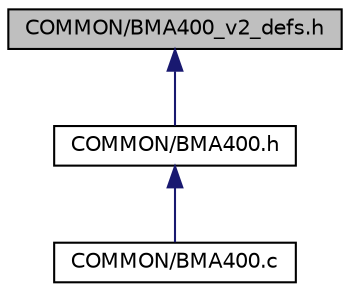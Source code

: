 digraph "COMMON/BMA400_v2_defs.h"
{
 // LATEX_PDF_SIZE
  edge [fontname="Helvetica",fontsize="10",labelfontname="Helvetica",labelfontsize="10"];
  node [fontname="Helvetica",fontsize="10",shape=record];
  Node5 [label="COMMON/BMA400_v2_defs.h",height=0.2,width=0.4,color="black", fillcolor="grey75", style="filled", fontcolor="black",tooltip="List of all register you need with LABEL and different enum for a clear application code for BMA400 a..."];
  Node5 -> Node6 [dir="back",color="midnightblue",fontsize="10",style="solid",fontname="Helvetica"];
  Node6 [label="COMMON/BMA400.h",height=0.2,width=0.4,color="black", fillcolor="white", style="filled",URL="$_b_m_a400_8h.html",tooltip="Library to handle communication between MCU & BMA400 using I2C driver (3 axis accelerometer from Bosh..."];
  Node6 -> Node7 [dir="back",color="midnightblue",fontsize="10",style="solid",fontname="Helvetica"];
  Node7 [label="COMMON/BMA400.c",height=0.2,width=0.4,color="black", fillcolor="white", style="filled",URL="$_b_m_a400_8c.html",tooltip="Handle data communication between MCU & BMA400 ( 3 axis accelerometer from Bosh Sensortec)"];
}
